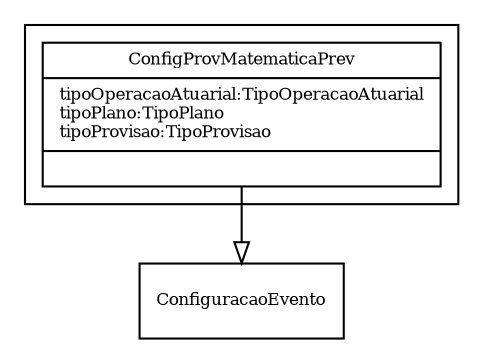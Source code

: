 digraph G{
fontname = "Times-Roman"
fontsize = 8

node [
        fontname = "Times-Roman"
        fontsize = 8
        shape = "record"
]

edge [
        fontname = "Times-Roman"
        fontsize = 8
]

subgraph clusterCONFIGURACAO_DE_PROVISAO_MATEMATICA
{
ConfigProvMatematicaPrev [label = "{ConfigProvMatematicaPrev|tipoOperacaoAtuarial:TipoOperacaoAtuarial\ltipoPlano:TipoPlano\ltipoProvisao:TipoProvisao\l|\l}"]
}
edge [ arrowhead = "empty" headlabel = "" taillabel = ""] ConfigProvMatematicaPrev -> ConfiguracaoEvento
}
